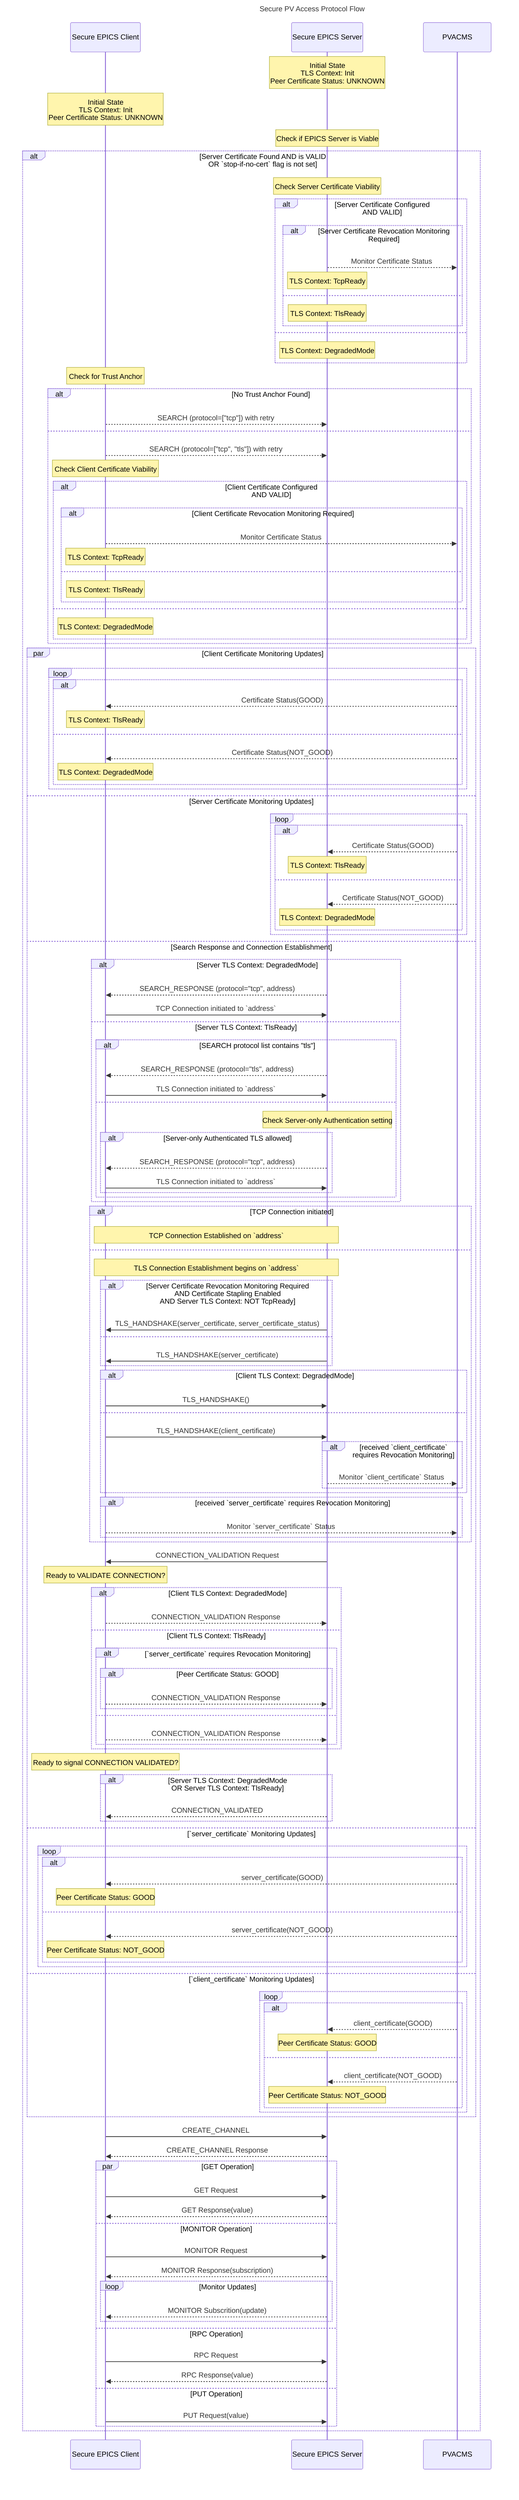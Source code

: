 sequenceDiagram
    title Secure PV Access Protocol Flow

    participant Agent as Secure EPICS Client
    participant Peer as Secure EPICS Server
    participant PVACMS as PVACMS

    Note over Peer: Initial State<br>TLS Context: Init<br>Peer Certificate Status: UNKNOWN
    Note over Agent: Initial State<br>TLS Context: Init<br>Peer Certificate Status: UNKNOWN

    % Check Server Phase
    Note over Peer: Check if EPICS Server is Viable
    alt Server Certificate Found AND is VALID<br>OR `stop-if-no-cert` flag is not set
        %% Server Cert Validation Phase
        Note over Peer: Check Server Certificate Viability
        alt Server Certificate Configured <br>AND VALID
            alt Server Certificate Revocation Monitoring Required
                Peer-->>PVACMS: Monitor Certificate Status
                Note over Peer: TLS Context: TcpReady
            else
                Note over Peer: TLS Context: TlsReady
            end
        else
            Note over Peer: TLS Context: DegradedMode
        end

        %% Trust Validation Phase
        Note over Agent: Check for Trust Anchor
        alt No Trust Anchor Found
            Agent-->>Peer: SEARCH (protocol=["tcp"]) with retry
        else
            Agent-->>Peer: SEARCH (protocol=["tcp", "tls"]) with retry
            %% Client Cert Validation Phase
            Note over Agent: Check Client Certificate Viability
            alt Client Certificate Configured <br>AND VALID
                alt Client Certificate Revocation Monitoring Required
                    Agent-->>PVACMS: Monitor Certificate Status
                    Note over Agent: TLS Context: TcpReady
                else
                    Note over Agent: TLS Context: TlsReady
                end
            else
                Note over Agent: TLS Context: DegradedMode
            end
        end

        par Client Certificate Monitoring Updates
            loop
                alt
                    PVACMS-->>Agent: Certificate Status(GOOD)
                    Note over Agent: TLS Context: TlsReady
                else
                    PVACMS-->>Agent: Certificate Status(NOT_GOOD)
                    Note over Agent: TLS Context: DegradedMode
                end
            end
        and Server Certificate Monitoring Updates
            loop
                alt
                    PVACMS-->>Peer: Certificate Status(GOOD)
                    Note over Peer: TLS Context: TlsReady
                else
                    PVACMS-->>Peer: Certificate Status(NOT_GOOD)
                    Note over Peer: TLS Context: DegradedMode
                end
            end
        and Search Response and Connection Establishment

            %% Server Response determination Phase
            alt Server TLS Context: DegradedMode
                Peer-->>Agent: SEARCH_RESPONSE (protocol="tcp", address)
                Agent->>Peer: TCP Connection initiated to `address`
            else Server TLS Context: TlsReady
                alt SEARCH protocol list contains "tls"
                    Peer-->>Agent: SEARCH_RESPONSE (protocol="tls", address)
                    Agent->>Peer: TLS Connection initiated to `address`
                else
                    Note over Peer: Check Server-only Authentication setting
                    alt Server-only Authenticated TLS allowed
                        Peer-->>Agent: SEARCH_RESPONSE (protocol="tcp", address)
                        Agent->>Peer: TLS Connection initiated to `address`
                    end
                end
            end

            % Connection Establishment Phase
            alt TCP Connection initiated
                Note over Agent, Peer: TCP Connection Established on `address`
            else 
                Note over Agent,Peer: TLS Connection Establishment begins on `address`
                alt Server Certificate Revocation Monitoring Required<br>AND Certificate Stapling Enabled<br>AND Server TLS Context: NOT TcpReady
                    Peer->>Agent: TLS_HANDSHAKE(server_certificate, server_certificate_status)
                else
                    Peer->>Agent: TLS_HANDSHAKE(server_certificate)
                end
                alt Client TLS Context: DegradedMode
                    Agent->>Peer: TLS_HANDSHAKE()
                else
                    Agent->>Peer: TLS_HANDSHAKE(client_certificate)
                    alt received `client_certificate` requires Revocation Monitoring
                        Peer-->>PVACMS: Monitor `client_certificate` Status
                    end
                end

                alt received `server_certificate` requires Revocation Monitoring
                    Agent-->>PVACMS: Monitor `server_certificate` Status
                end
            end

            %% Connection Validation Phase
            Peer->>Agent: CONNECTION_VALIDATION Request

            Note over Agent: Ready to VALIDATE CONNECTION?
            alt Client TLS Context: DegradedMode
                Agent-->>Peer: CONNECTION_VALIDATION Response
            else Client TLS Context: TlsReady
                alt `server_certificate` requires Revocation Monitoring
                    alt Peer Certificate Status: GOOD
                        Agent-->>Peer: CONNECTION_VALIDATION Response
                    end
                else
                    Agent-->>Peer: CONNECTION_VALIDATION Response
                end
            end

            Note over Agent: Ready to signal CONNECTION VALIDATED?
            alt Server TLS Context: DegradedMode<br>OR Server TLS Context: TlsReady
                Peer-->>Agent: CONNECTION_VALIDATED
            end

        and `server_certificate` Monitoring Updates
            loop
                alt
                    PVACMS-->>Agent: server_certificate(GOOD)
                    Note over Agent: Peer Certificate Status: GOOD
                else
                    PVACMS-->>Agent: server_certificate(NOT_GOOD)
                    Note over Agent: Peer Certificate Status: NOT_GOOD
                end
            end
        and `client_certificate` Monitoring Updates
            loop
                alt
                    PVACMS-->>Peer: client_certificate(GOOD)
                    Note over Peer: Peer Certificate Status: GOOD
                else
                    PVACMS-->>Peer: client_certificate(NOT_GOOD)
                    Note over Peer: Peer Certificate Status: NOT_GOOD
                end
            end
        end

        %% Channel Creation
        Agent->>Peer: CREATE_CHANNEL
        Peer-->>Agent: CREATE_CHANNEL Response

        %% Operations
        par GET Operation
            Agent->>Peer: GET Request
            Peer-->>Agent: GET Response(value)
        and MONITOR Operation
            Agent->>Peer: MONITOR Request
            Peer-->>Agent: MONITOR Response(subscription)
            loop Monitor Updates
                Peer-->>Agent: MONITOR Subscrition(update)
            end
        and RPC Operation
            Agent->>Peer: RPC Request
            Peer-->>Agent: RPC Response(value)
        and PUT Operation
            Agent->>Peer: PUT Request(value)
        end
    end